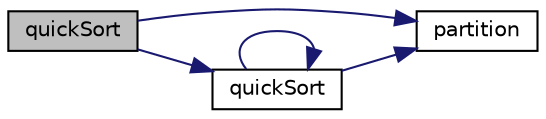 digraph "quickSort"
{
 // LATEX_PDF_SIZE
  edge [fontname="Helvetica",fontsize="10",labelfontname="Helvetica",labelfontsize="10"];
  node [fontname="Helvetica",fontsize="10",shape=record];
  rankdir="LR";
  Node1 [label="quickSort",height=0.2,width=0.4,color="black", fillcolor="grey75", style="filled", fontcolor="black",tooltip=" "];
  Node1 -> Node2 [color="midnightblue",fontsize="10",style="solid",fontname="Helvetica"];
  Node2 [label="partition",height=0.2,width=0.4,color="black", fillcolor="white", style="filled",URL="$util_8c.html#a138523e14699258cf8f869f0101c665e",tooltip=" "];
  Node1 -> Node3 [color="midnightblue",fontsize="10",style="solid",fontname="Helvetica"];
  Node3 [label="quickSort",height=0.2,width=0.4,color="black", fillcolor="white", style="filled",URL="$util_8c.html#a9cf30a25c8aa6ac47b7993acfac3e7ab",tooltip=" "];
  Node3 -> Node2 [color="midnightblue",fontsize="10",style="solid",fontname="Helvetica"];
  Node3 -> Node3 [color="midnightblue",fontsize="10",style="solid",fontname="Helvetica"];
}
